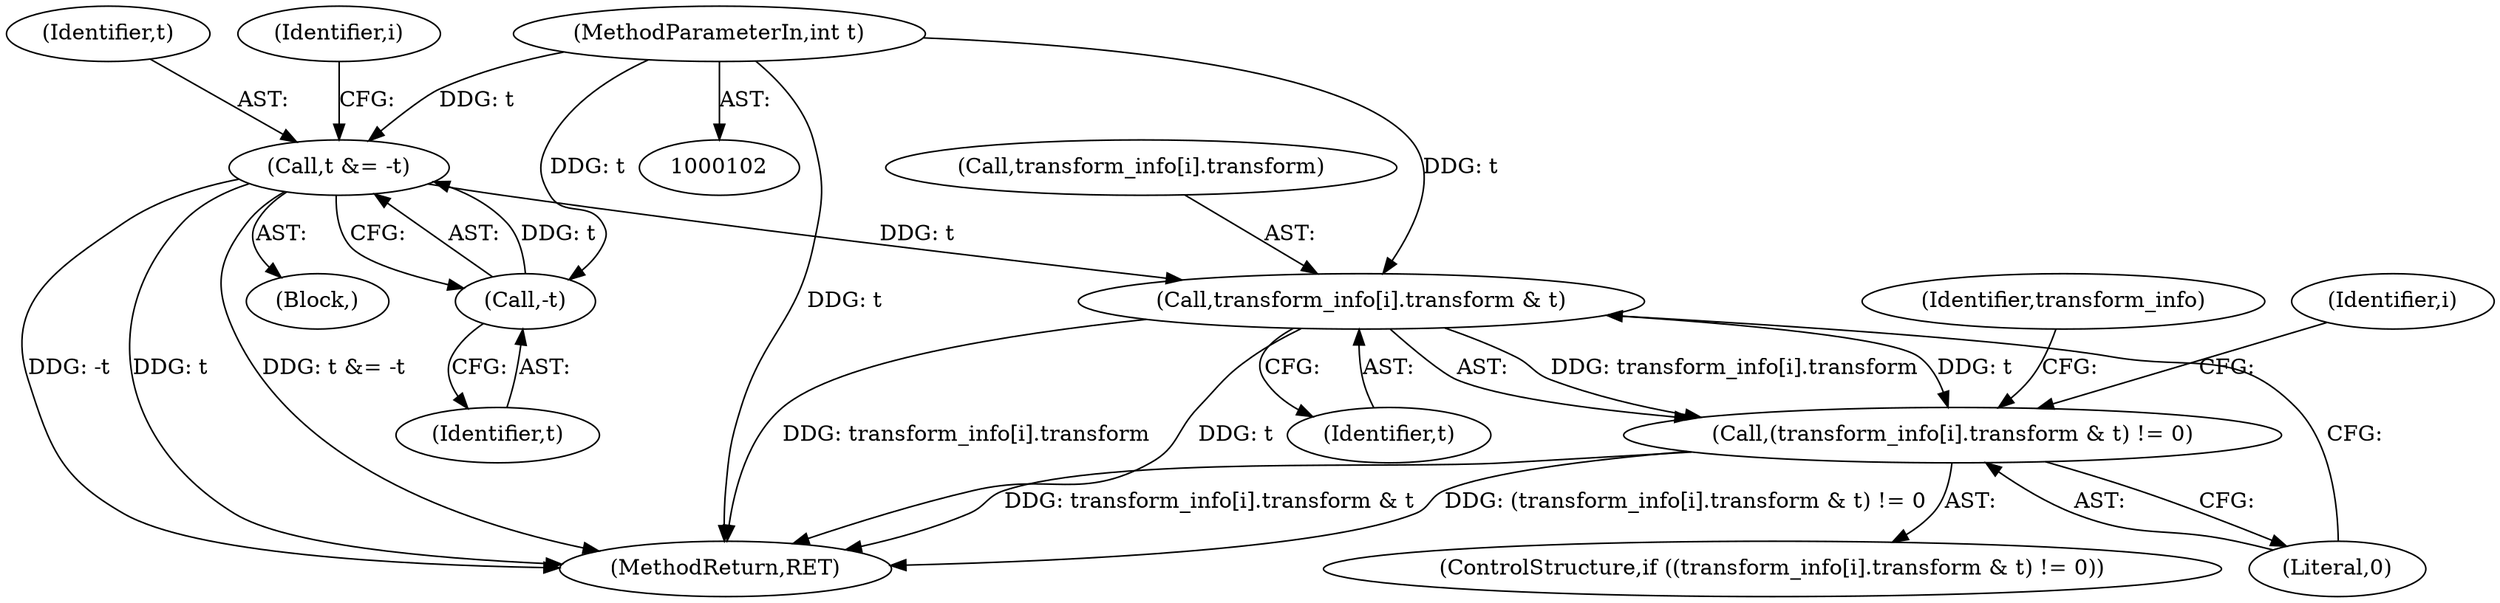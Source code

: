 digraph "0_Android_9d4853418ab2f754c2b63e091c29c5529b8b86ca_24@array" {
"1000122" [label="(Call,transform_info[i].transform & t)"];
"1000106" [label="(Call,t &= -t)"];
"1000108" [label="(Call,-t)"];
"1000103" [label="(MethodParameterIn,int t)"];
"1000121" [label="(Call,(transform_info[i].transform & t) != 0)"];
"1000108" [label="(Call,-t)"];
"1000107" [label="(Identifier,t)"];
"1000120" [label="(ControlStructure,if ((transform_info[i].transform & t) != 0))"];
"1000112" [label="(Identifier,i)"];
"1000109" [label="(Identifier,t)"];
"1000121" [label="(Call,(transform_info[i].transform & t) != 0)"];
"1000128" [label="(Identifier,t)"];
"1000122" [label="(Call,transform_info[i].transform & t)"];
"1000103" [label="(MethodParameterIn,int t)"];
"1000138" [label="(MethodReturn,RET)"];
"1000133" [label="(Identifier,transform_info)"];
"1000104" [label="(Block,)"];
"1000106" [label="(Call,t &= -t)"];
"1000118" [label="(Identifier,i)"];
"1000123" [label="(Call,transform_info[i].transform)"];
"1000129" [label="(Literal,0)"];
"1000122" -> "1000121"  [label="AST: "];
"1000122" -> "1000128"  [label="CFG: "];
"1000123" -> "1000122"  [label="AST: "];
"1000128" -> "1000122"  [label="AST: "];
"1000129" -> "1000122"  [label="CFG: "];
"1000122" -> "1000138"  [label="DDG: transform_info[i].transform"];
"1000122" -> "1000138"  [label="DDG: t"];
"1000122" -> "1000121"  [label="DDG: transform_info[i].transform"];
"1000122" -> "1000121"  [label="DDG: t"];
"1000106" -> "1000122"  [label="DDG: t"];
"1000103" -> "1000122"  [label="DDG: t"];
"1000106" -> "1000104"  [label="AST: "];
"1000106" -> "1000108"  [label="CFG: "];
"1000107" -> "1000106"  [label="AST: "];
"1000108" -> "1000106"  [label="AST: "];
"1000112" -> "1000106"  [label="CFG: "];
"1000106" -> "1000138"  [label="DDG: -t"];
"1000106" -> "1000138"  [label="DDG: t"];
"1000106" -> "1000138"  [label="DDG: t &= -t"];
"1000108" -> "1000106"  [label="DDG: t"];
"1000103" -> "1000106"  [label="DDG: t"];
"1000108" -> "1000109"  [label="CFG: "];
"1000109" -> "1000108"  [label="AST: "];
"1000103" -> "1000108"  [label="DDG: t"];
"1000103" -> "1000102"  [label="AST: "];
"1000103" -> "1000138"  [label="DDG: t"];
"1000121" -> "1000120"  [label="AST: "];
"1000121" -> "1000129"  [label="CFG: "];
"1000129" -> "1000121"  [label="AST: "];
"1000133" -> "1000121"  [label="CFG: "];
"1000118" -> "1000121"  [label="CFG: "];
"1000121" -> "1000138"  [label="DDG: transform_info[i].transform & t"];
"1000121" -> "1000138"  [label="DDG: (transform_info[i].transform & t) != 0"];
}
